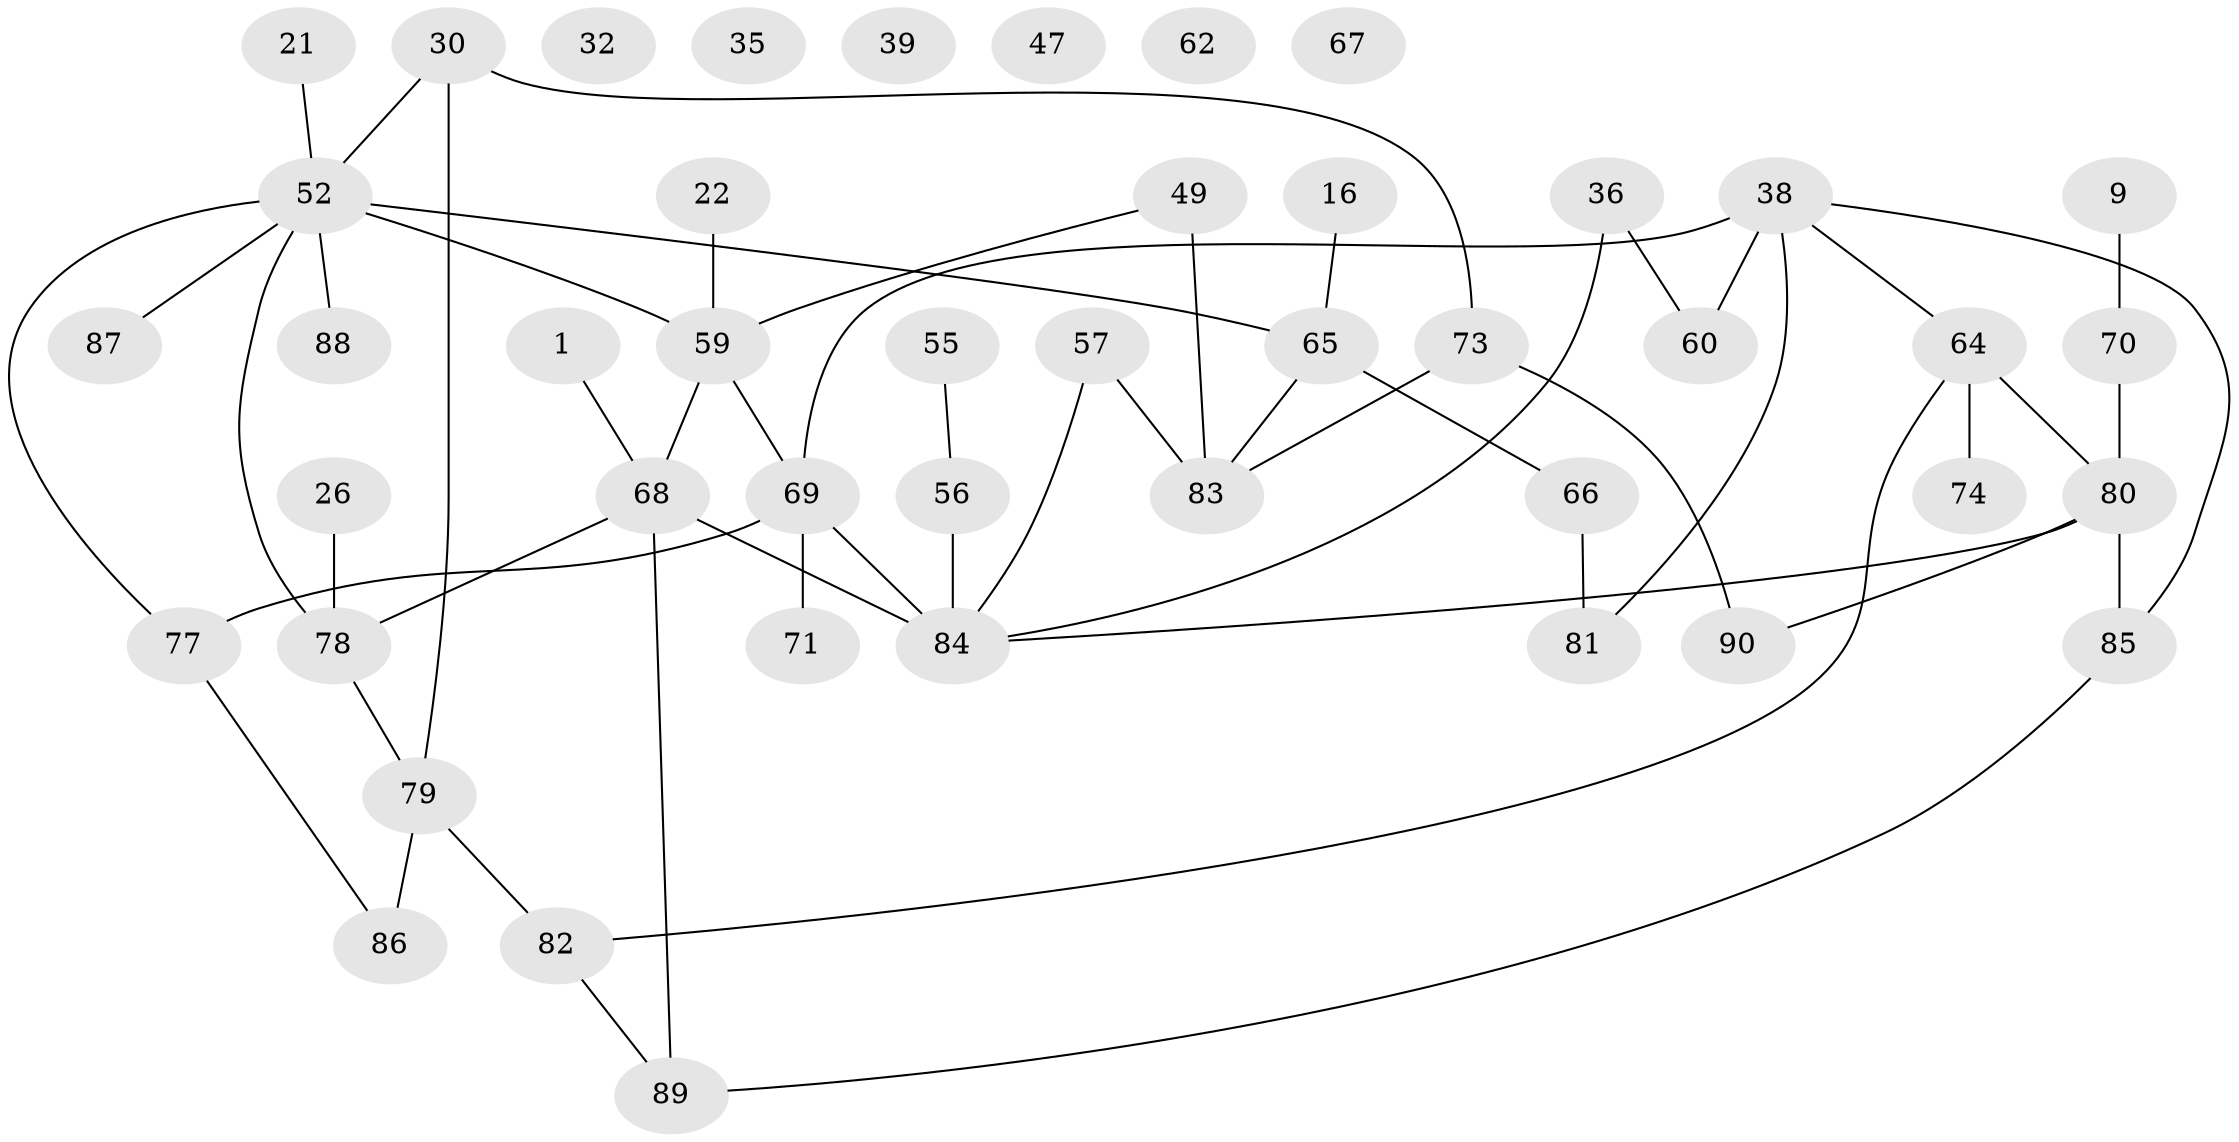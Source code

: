 // original degree distribution, {1: 0.18888888888888888, 2: 0.3, 3: 0.2777777777777778, 5: 0.06666666666666667, 4: 0.08888888888888889, 0: 0.06666666666666667, 6: 0.011111111111111112}
// Generated by graph-tools (version 1.1) at 2025/43/03/04/25 21:43:45]
// undirected, 45 vertices, 54 edges
graph export_dot {
graph [start="1"]
  node [color=gray90,style=filled];
  1;
  9;
  16;
  21;
  22;
  26;
  30 [super="+8"];
  32;
  35;
  36;
  38 [super="+33"];
  39;
  47;
  49 [super="+24+48"];
  52 [super="+29+41"];
  55;
  56;
  57 [super="+18"];
  59 [super="+2+20+50"];
  60;
  62;
  64 [super="+7"];
  65;
  66;
  67;
  68 [super="+19+51+53"];
  69 [super="+28"];
  70;
  71;
  73 [super="+34"];
  74;
  77 [super="+42+72"];
  78 [super="+63+61"];
  79;
  80 [super="+4+58+76"];
  81;
  82 [super="+37"];
  83;
  84 [super="+45+75"];
  85;
  86;
  87;
  88;
  89 [super="+23+31"];
  90;
  1 -- 68;
  9 -- 70;
  16 -- 65;
  21 -- 52;
  22 -- 59;
  26 -- 78;
  30 -- 79 [weight=2];
  30 -- 52;
  30 -- 73;
  36 -- 60;
  36 -- 84;
  38 -- 60;
  38 -- 64;
  38 -- 69 [weight=2];
  38 -- 81;
  38 -- 85;
  49 -- 83 [weight=2];
  49 -- 59;
  52 -- 65;
  52 -- 87;
  52 -- 88;
  52 -- 77;
  52 -- 59;
  52 -- 78;
  55 -- 56;
  56 -- 84;
  57 -- 83;
  57 -- 84;
  59 -- 69 [weight=2];
  59 -- 68;
  64 -- 74;
  64 -- 80 [weight=2];
  64 -- 82;
  65 -- 66;
  65 -- 83;
  66 -- 81;
  68 -- 89;
  68 -- 84 [weight=2];
  68 -- 78;
  69 -- 71;
  69 -- 77 [weight=2];
  69 -- 84;
  70 -- 80;
  73 -- 90;
  73 -- 83;
  77 -- 86;
  78 -- 79 [weight=2];
  79 -- 82;
  79 -- 86;
  80 -- 85;
  80 -- 84;
  80 -- 90;
  82 -- 89;
  85 -- 89;
}
